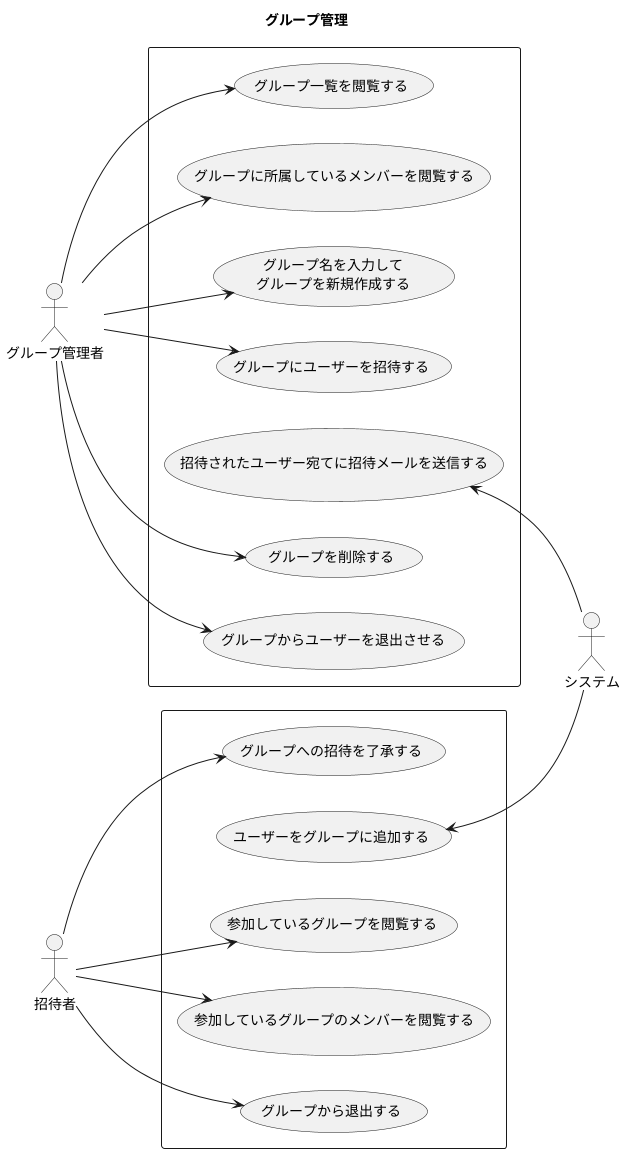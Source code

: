 @startuml
title グループ管理
left to right direction
actor グループ管理者
actor システム
actor 招待者

rectangle {
   グループ管理者 --> (グループ一覧を閲覧する)
   グループ管理者 --> (グループに所属しているメンバーを閲覧する)
   グループ管理者 --> (グループ名を入力して\nグループを新規作成する)
   グループ管理者 --> (グループにユーザーを招待する)
   (招待されたユーザー宛てに招待メールを送信する) <-- システム
   グループ管理者 --> (グループを削除する)
   グループ管理者 --> (グループからユーザーを退出させる)
}

rectangle {
    招待者 --> (グループへの招待を了承する)
    (ユーザーをグループに追加する) <-- システム
    招待者 --> (参加しているグループを閲覧する)
    招待者 --> (参加しているグループのメンバーを閲覧する)
    招待者 --> (グループから退出する)
}
@enduml